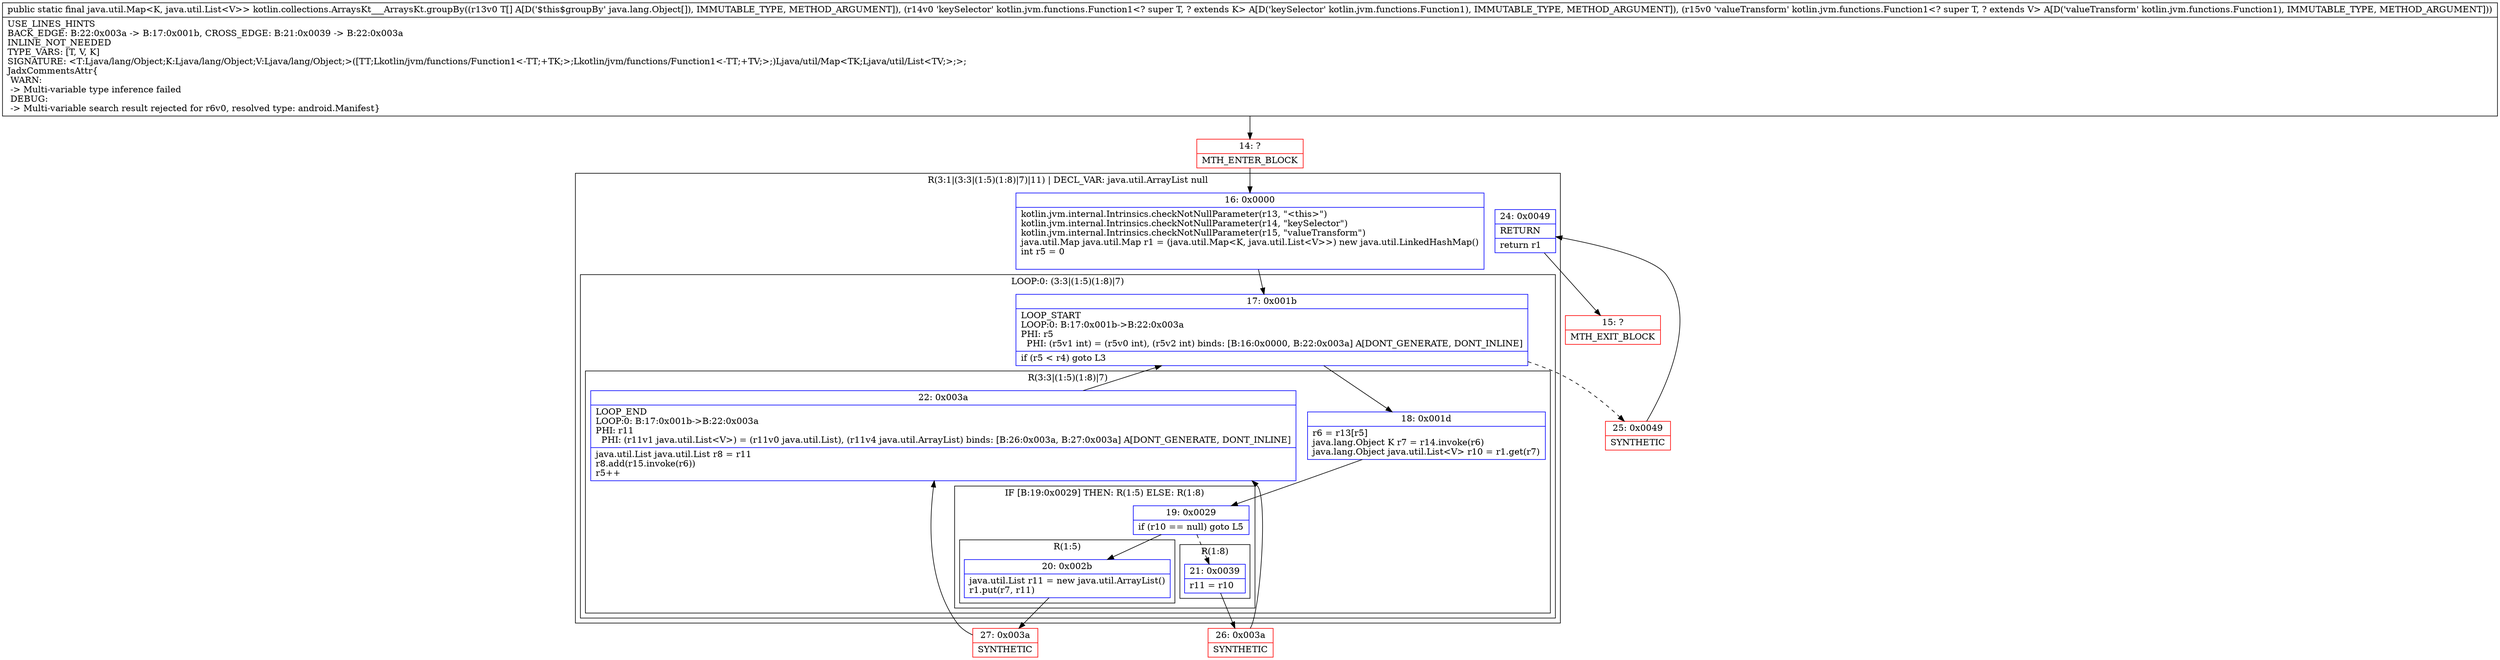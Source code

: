 digraph "CFG forkotlin.collections.ArraysKt___ArraysKt.groupBy([Ljava\/lang\/Object;Lkotlin\/jvm\/functions\/Function1;Lkotlin\/jvm\/functions\/Function1;)Ljava\/util\/Map;" {
subgraph cluster_Region_458405249 {
label = "R(3:1|(3:3|(1:5)(1:8)|7)|11) | DECL_VAR: java.util.ArrayList null\l";
node [shape=record,color=blue];
Node_16 [shape=record,label="{16\:\ 0x0000|kotlin.jvm.internal.Intrinsics.checkNotNullParameter(r13, \"\<this\>\")\lkotlin.jvm.internal.Intrinsics.checkNotNullParameter(r14, \"keySelector\")\lkotlin.jvm.internal.Intrinsics.checkNotNullParameter(r15, \"valueTransform\")\ljava.util.Map java.util.Map r1 = (java.util.Map\<K, java.util.List\<V\>\>) new java.util.LinkedHashMap()\lint r5 = 0\l\l}"];
subgraph cluster_LoopRegion_1055089105 {
label = "LOOP:0: (3:3|(1:5)(1:8)|7)";
node [shape=record,color=blue];
Node_17 [shape=record,label="{17\:\ 0x001b|LOOP_START\lLOOP:0: B:17:0x001b\-\>B:22:0x003a\lPHI: r5 \l  PHI: (r5v1 int) = (r5v0 int), (r5v2 int) binds: [B:16:0x0000, B:22:0x003a] A[DONT_GENERATE, DONT_INLINE]\l|if (r5 \< r4) goto L3\l}"];
subgraph cluster_Region_364959848 {
label = "R(3:3|(1:5)(1:8)|7)";
node [shape=record,color=blue];
Node_18 [shape=record,label="{18\:\ 0x001d|r6 = r13[r5]\ljava.lang.Object K r7 = r14.invoke(r6)\ljava.lang.Object java.util.List\<V\> r10 = r1.get(r7)\l}"];
subgraph cluster_IfRegion_1737492974 {
label = "IF [B:19:0x0029] THEN: R(1:5) ELSE: R(1:8)";
node [shape=record,color=blue];
Node_19 [shape=record,label="{19\:\ 0x0029|if (r10 == null) goto L5\l}"];
subgraph cluster_Region_607612845 {
label = "R(1:5)";
node [shape=record,color=blue];
Node_20 [shape=record,label="{20\:\ 0x002b|java.util.List r11 = new java.util.ArrayList()\lr1.put(r7, r11)\l}"];
}
subgraph cluster_Region_1767917088 {
label = "R(1:8)";
node [shape=record,color=blue];
Node_21 [shape=record,label="{21\:\ 0x0039|r11 = r10\l}"];
}
}
Node_22 [shape=record,label="{22\:\ 0x003a|LOOP_END\lLOOP:0: B:17:0x001b\-\>B:22:0x003a\lPHI: r11 \l  PHI: (r11v1 java.util.List\<V\>) = (r11v0 java.util.List), (r11v4 java.util.ArrayList) binds: [B:26:0x003a, B:27:0x003a] A[DONT_GENERATE, DONT_INLINE]\l|java.util.List java.util.List r8 = r11\lr8.add(r15.invoke(r6))\lr5++\l}"];
}
}
Node_24 [shape=record,label="{24\:\ 0x0049|RETURN\l|return r1\l}"];
}
Node_14 [shape=record,color=red,label="{14\:\ ?|MTH_ENTER_BLOCK\l}"];
Node_27 [shape=record,color=red,label="{27\:\ 0x003a|SYNTHETIC\l}"];
Node_26 [shape=record,color=red,label="{26\:\ 0x003a|SYNTHETIC\l}"];
Node_25 [shape=record,color=red,label="{25\:\ 0x0049|SYNTHETIC\l}"];
Node_15 [shape=record,color=red,label="{15\:\ ?|MTH_EXIT_BLOCK\l}"];
MethodNode[shape=record,label="{public static final java.util.Map\<K, java.util.List\<V\>\> kotlin.collections.ArraysKt___ArraysKt.groupBy((r13v0 T[] A[D('$this$groupBy' java.lang.Object[]), IMMUTABLE_TYPE, METHOD_ARGUMENT]), (r14v0 'keySelector' kotlin.jvm.functions.Function1\<? super T, ? extends K\> A[D('keySelector' kotlin.jvm.functions.Function1), IMMUTABLE_TYPE, METHOD_ARGUMENT]), (r15v0 'valueTransform' kotlin.jvm.functions.Function1\<? super T, ? extends V\> A[D('valueTransform' kotlin.jvm.functions.Function1), IMMUTABLE_TYPE, METHOD_ARGUMENT]))  | USE_LINES_HINTS\lBACK_EDGE: B:22:0x003a \-\> B:17:0x001b, CROSS_EDGE: B:21:0x0039 \-\> B:22:0x003a\lINLINE_NOT_NEEDED\lTYPE_VARS: [T, V, K]\lSIGNATURE: \<T:Ljava\/lang\/Object;K:Ljava\/lang\/Object;V:Ljava\/lang\/Object;\>([TT;Lkotlin\/jvm\/functions\/Function1\<\-TT;+TK;\>;Lkotlin\/jvm\/functions\/Function1\<\-TT;+TV;\>;)Ljava\/util\/Map\<TK;Ljava\/util\/List\<TV;\>;\>;\lJadxCommentsAttr\{\l WARN: \l \-\> Multi\-variable type inference failed\l DEBUG: \l \-\> Multi\-variable search result rejected for r6v0, resolved type: android.Manifest\}\l}"];
MethodNode -> Node_14;Node_16 -> Node_17;
Node_17 -> Node_18;
Node_17 -> Node_25[style=dashed];
Node_18 -> Node_19;
Node_19 -> Node_20;
Node_19 -> Node_21[style=dashed];
Node_20 -> Node_27;
Node_21 -> Node_26;
Node_22 -> Node_17;
Node_24 -> Node_15;
Node_14 -> Node_16;
Node_27 -> Node_22;
Node_26 -> Node_22;
Node_25 -> Node_24;
}

